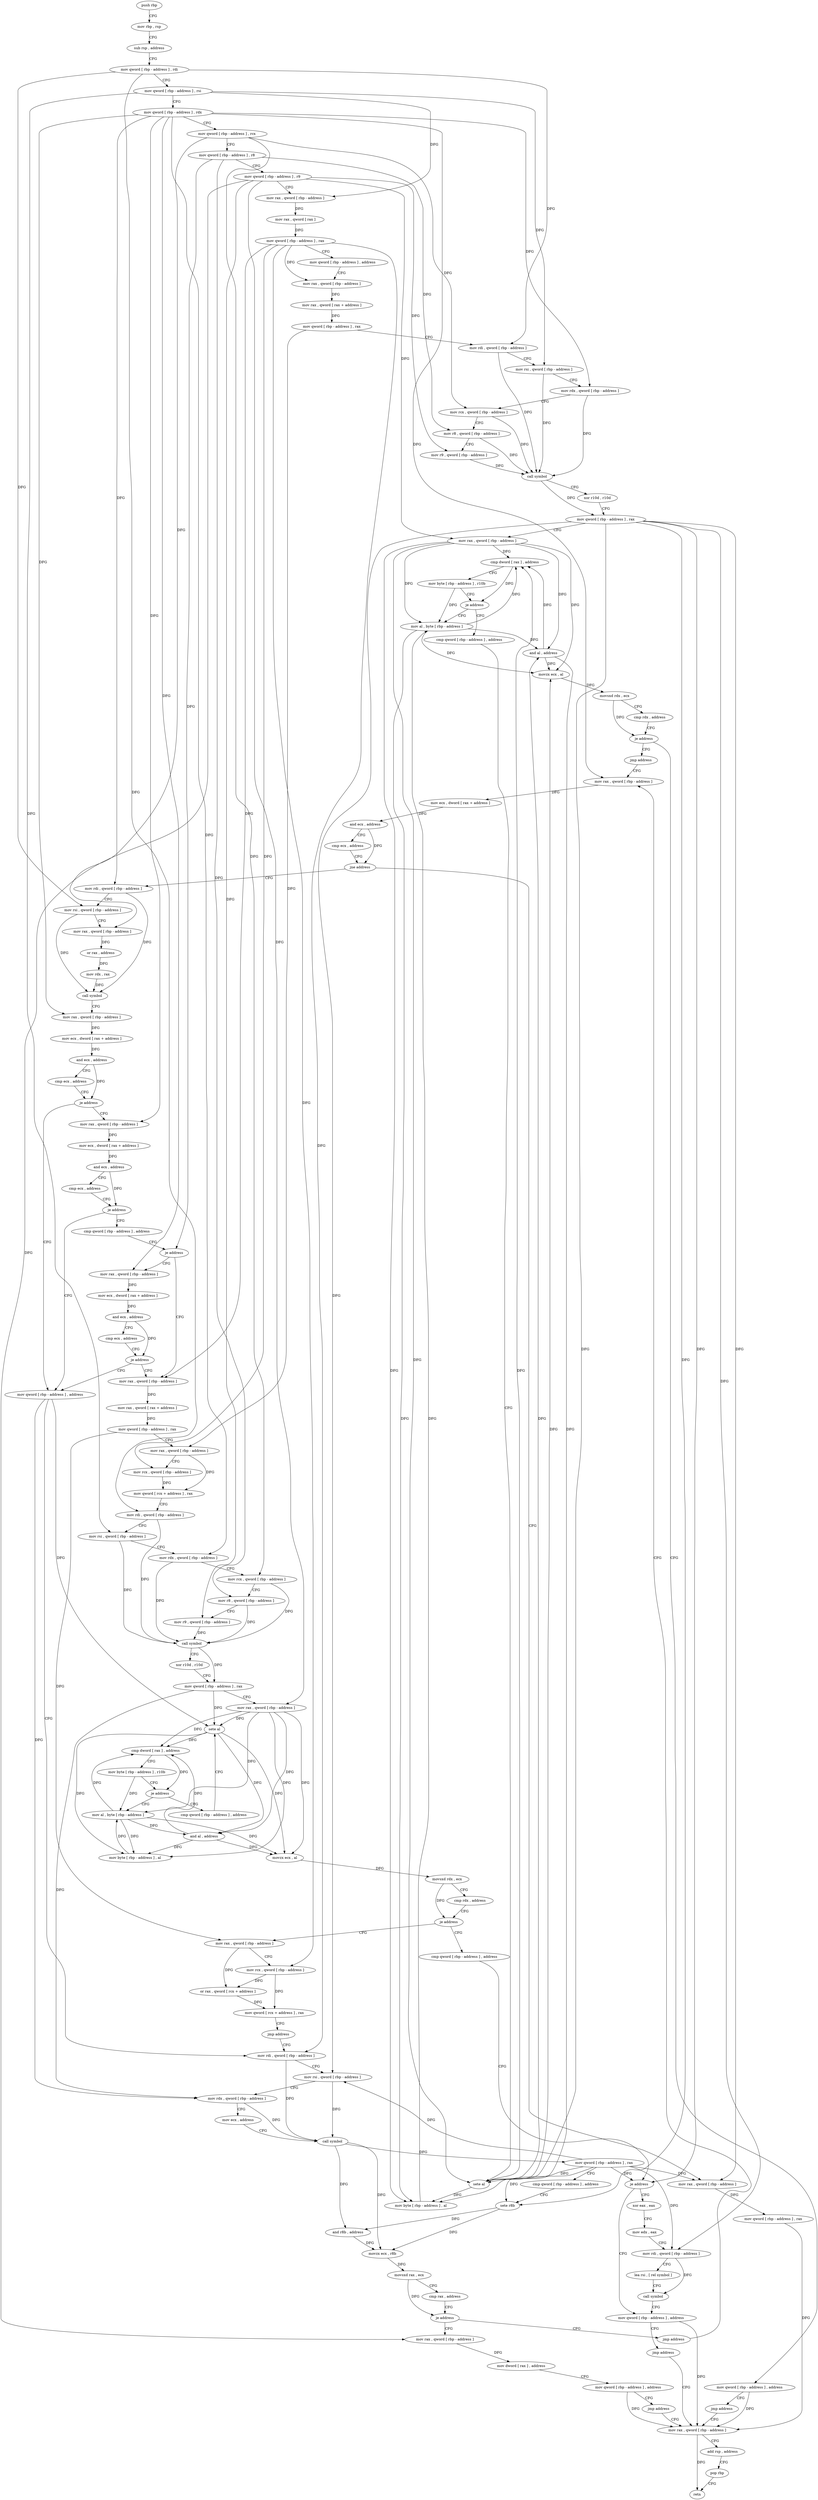 digraph "func" {
"4261152" [label = "push rbp" ]
"4261153" [label = "mov rbp , rsp" ]
"4261156" [label = "sub rsp , address" ]
"4261160" [label = "mov qword [ rbp - address ] , rdi" ]
"4261164" [label = "mov qword [ rbp - address ] , rsi" ]
"4261168" [label = "mov qword [ rbp - address ] , rdx" ]
"4261172" [label = "mov qword [ rbp - address ] , rcx" ]
"4261176" [label = "mov qword [ rbp - address ] , r8" ]
"4261180" [label = "mov qword [ rbp - address ] , r9" ]
"4261184" [label = "mov rax , qword [ rbp - address ]" ]
"4261188" [label = "mov rax , qword [ rax ]" ]
"4261191" [label = "mov qword [ rbp - address ] , rax" ]
"4261195" [label = "mov qword [ rbp - address ] , address" ]
"4261203" [label = "mov rax , qword [ rbp - address ]" ]
"4261207" [label = "mov rax , qword [ rax + address ]" ]
"4261214" [label = "mov qword [ rbp - address ] , rax" ]
"4261218" [label = "mov rdi , qword [ rbp - address ]" ]
"4261222" [label = "mov rsi , qword [ rbp - address ]" ]
"4261226" [label = "mov rdx , qword [ rbp - address ]" ]
"4261230" [label = "mov rcx , qword [ rbp - address ]" ]
"4261234" [label = "mov r8 , qword [ rbp - address ]" ]
"4261238" [label = "mov r9 , qword [ rbp - address ]" ]
"4261242" [label = "call symbol" ]
"4261247" [label = "xor r10d , r10d" ]
"4261250" [label = "mov qword [ rbp - address ] , rax" ]
"4261254" [label = "mov rax , qword [ rbp - address ]" ]
"4261258" [label = "cmp dword [ rax ] , address" ]
"4261261" [label = "mov byte [ rbp - address ] , r10b" ]
"4261265" [label = "je address" ]
"4261282" [label = "mov al , byte [ rbp - address ]" ]
"4261271" [label = "cmp qword [ rbp - address ] , address" ]
"4261285" [label = "and al , address" ]
"4261287" [label = "movzx ecx , al" ]
"4261290" [label = "movsxd rdx , ecx" ]
"4261293" [label = "cmp rdx , address" ]
"4261297" [label = "je address" ]
"4261316" [label = "jmp address" ]
"4261303" [label = "mov qword [ rbp - address ] , address" ]
"4261276" [label = "sete al" ]
"4261279" [label = "mov byte [ rbp - address ] , al" ]
"4261321" [label = "mov rax , qword [ rbp - address ]" ]
"4261311" [label = "jmp address" ]
"4261732" [label = "mov rax , qword [ rbp - address ]" ]
"4261325" [label = "mov ecx , dword [ rax + address ]" ]
"4261328" [label = "and ecx , address" ]
"4261334" [label = "cmp ecx , address" ]
"4261337" [label = "jne address" ]
"4261724" [label = "mov rax , qword [ rbp - address ]" ]
"4261343" [label = "mov rdi , qword [ rbp - address ]" ]
"4261736" [label = "add rsp , address" ]
"4261740" [label = "pop rbp" ]
"4261741" [label = "retn" ]
"4261728" [label = "mov qword [ rbp - address ] , rax" ]
"4261347" [label = "mov rsi , qword [ rbp - address ]" ]
"4261351" [label = "mov rax , qword [ rbp - address ]" ]
"4261355" [label = "or rax , address" ]
"4261361" [label = "mov rdx , rax" ]
"4261364" [label = "call symbol" ]
"4261369" [label = "mov rax , qword [ rbp - address ]" ]
"4261373" [label = "mov ecx , dword [ rax + address ]" ]
"4261376" [label = "and ecx , address" ]
"4261382" [label = "cmp ecx , address" ]
"4261385" [label = "je address" ]
"4261632" [label = "mov qword [ rbp - address ] , address" ]
"4261391" [label = "mov rax , qword [ rbp - address ]" ]
"4261640" [label = "mov rdi , qword [ rbp - address ]" ]
"4261395" [label = "mov ecx , dword [ rax + address ]" ]
"4261398" [label = "and ecx , address" ]
"4261404" [label = "cmp ecx , address" ]
"4261407" [label = "je address" ]
"4261413" [label = "cmp qword [ rbp - address ] , address" ]
"4261719" [label = "jmp address" ]
"4261696" [label = "mov rax , qword [ rbp - address ]" ]
"4261700" [label = "mov dword [ rax ] , address" ]
"4261706" [label = "mov qword [ rbp - address ] , address" ]
"4261714" [label = "jmp address" ]
"4261418" [label = "je address" ]
"4261446" [label = "mov rax , qword [ rbp - address ]" ]
"4261424" [label = "mov rax , qword [ rbp - address ]" ]
"4261450" [label = "mov rax , qword [ rax + address ]" ]
"4261457" [label = "mov qword [ rbp - address ] , rax" ]
"4261461" [label = "mov rax , qword [ rbp - address ]" ]
"4261465" [label = "mov rcx , qword [ rbp - address ]" ]
"4261469" [label = "mov qword [ rcx + address ] , rax" ]
"4261476" [label = "mov rdi , qword [ rbp - address ]" ]
"4261480" [label = "mov rsi , qword [ rbp - address ]" ]
"4261484" [label = "mov rdx , qword [ rbp - address ]" ]
"4261488" [label = "mov rcx , qword [ rbp - address ]" ]
"4261492" [label = "mov r8 , qword [ rbp - address ]" ]
"4261496" [label = "mov r9 , qword [ rbp - address ]" ]
"4261500" [label = "call symbol" ]
"4261505" [label = "xor r10d , r10d" ]
"4261508" [label = "mov qword [ rbp - address ] , rax" ]
"4261512" [label = "mov rax , qword [ rbp - address ]" ]
"4261516" [label = "cmp dword [ rax ] , address" ]
"4261519" [label = "mov byte [ rbp - address ] , r10b" ]
"4261523" [label = "je address" ]
"4261540" [label = "mov al , byte [ rbp - address ]" ]
"4261529" [label = "cmp qword [ rbp - address ] , address" ]
"4261428" [label = "mov ecx , dword [ rax + address ]" ]
"4261431" [label = "and ecx , address" ]
"4261437" [label = "cmp ecx , address" ]
"4261440" [label = "je address" ]
"4261543" [label = "and al , address" ]
"4261545" [label = "movzx ecx , al" ]
"4261548" [label = "movsxd rdx , ecx" ]
"4261551" [label = "cmp rdx , address" ]
"4261555" [label = "je address" ]
"4261605" [label = "mov rax , qword [ rbp - address ]" ]
"4261561" [label = "cmp qword [ rbp - address ] , address" ]
"4261534" [label = "sete al" ]
"4261537" [label = "mov byte [ rbp - address ] , al" ]
"4261609" [label = "mov rcx , qword [ rbp - address ]" ]
"4261613" [label = "or rax , qword [ rcx + address ]" ]
"4261620" [label = "mov qword [ rcx + address ] , rax" ]
"4261627" [label = "jmp address" ]
"4261566" [label = "je address" ]
"4261592" [label = "mov qword [ rbp - address ] , address" ]
"4261572" [label = "xor eax , eax" ]
"4261644" [label = "mov rsi , qword [ rbp - address ]" ]
"4261648" [label = "mov rdx , qword [ rbp - address ]" ]
"4261652" [label = "mov ecx , address" ]
"4261657" [label = "call symbol" ]
"4261662" [label = "mov qword [ rbp - address ] , rax" ]
"4261666" [label = "cmp qword [ rbp - address ] , address" ]
"4261671" [label = "sete r8b" ]
"4261675" [label = "and r8b , address" ]
"4261679" [label = "movzx ecx , r8b" ]
"4261683" [label = "movsxd rax , ecx" ]
"4261686" [label = "cmp rax , address" ]
"4261690" [label = "je address" ]
"4261600" [label = "jmp address" ]
"4261574" [label = "mov edx , eax" ]
"4261576" [label = "mov rdi , qword [ rbp - address ]" ]
"4261580" [label = "lea rsi , [ rel symbol ]" ]
"4261587" [label = "call symbol" ]
"4261152" -> "4261153" [ label = "CFG" ]
"4261153" -> "4261156" [ label = "CFG" ]
"4261156" -> "4261160" [ label = "CFG" ]
"4261160" -> "4261164" [ label = "CFG" ]
"4261160" -> "4261218" [ label = "DFG" ]
"4261160" -> "4261347" [ label = "DFG" ]
"4261160" -> "4261476" [ label = "DFG" ]
"4261164" -> "4261168" [ label = "CFG" ]
"4261164" -> "4261184" [ label = "DFG" ]
"4261164" -> "4261222" [ label = "DFG" ]
"4261164" -> "4261480" [ label = "DFG" ]
"4261168" -> "4261172" [ label = "CFG" ]
"4261168" -> "4261226" [ label = "DFG" ]
"4261168" -> "4261321" [ label = "DFG" ]
"4261168" -> "4261343" [ label = "DFG" ]
"4261168" -> "4261369" [ label = "DFG" ]
"4261168" -> "4261391" [ label = "DFG" ]
"4261168" -> "4261484" [ label = "DFG" ]
"4261168" -> "4261424" [ label = "DFG" ]
"4261172" -> "4261176" [ label = "CFG" ]
"4261172" -> "4261230" [ label = "DFG" ]
"4261172" -> "4261351" [ label = "DFG" ]
"4261172" -> "4261488" [ label = "DFG" ]
"4261176" -> "4261180" [ label = "CFG" ]
"4261176" -> "4261234" [ label = "DFG" ]
"4261176" -> "4261418" [ label = "DFG" ]
"4261176" -> "4261492" [ label = "DFG" ]
"4261180" -> "4261184" [ label = "CFG" ]
"4261180" -> "4261238" [ label = "DFG" ]
"4261180" -> "4261254" [ label = "DFG" ]
"4261180" -> "4261696" [ label = "DFG" ]
"4261180" -> "4261496" [ label = "DFG" ]
"4261180" -> "4261512" [ label = "DFG" ]
"4261184" -> "4261188" [ label = "DFG" ]
"4261188" -> "4261191" [ label = "DFG" ]
"4261191" -> "4261195" [ label = "CFG" ]
"4261191" -> "4261203" [ label = "DFG" ]
"4261191" -> "4261640" [ label = "DFG" ]
"4261191" -> "4261446" [ label = "DFG" ]
"4261191" -> "4261465" [ label = "DFG" ]
"4261191" -> "4261609" [ label = "DFG" ]
"4261195" -> "4261203" [ label = "CFG" ]
"4261203" -> "4261207" [ label = "DFG" ]
"4261207" -> "4261214" [ label = "DFG" ]
"4261214" -> "4261218" [ label = "CFG" ]
"4261214" -> "4261461" [ label = "DFG" ]
"4261218" -> "4261222" [ label = "CFG" ]
"4261218" -> "4261242" [ label = "DFG" ]
"4261222" -> "4261226" [ label = "CFG" ]
"4261222" -> "4261242" [ label = "DFG" ]
"4261226" -> "4261230" [ label = "CFG" ]
"4261226" -> "4261242" [ label = "DFG" ]
"4261230" -> "4261234" [ label = "CFG" ]
"4261230" -> "4261242" [ label = "DFG" ]
"4261234" -> "4261238" [ label = "CFG" ]
"4261234" -> "4261242" [ label = "DFG" ]
"4261238" -> "4261242" [ label = "DFG" ]
"4261242" -> "4261247" [ label = "CFG" ]
"4261242" -> "4261250" [ label = "DFG" ]
"4261247" -> "4261250" [ label = "CFG" ]
"4261250" -> "4261254" [ label = "CFG" ]
"4261250" -> "4261276" [ label = "DFG" ]
"4261250" -> "4261724" [ label = "DFG" ]
"4261250" -> "4261644" [ label = "DFG" ]
"4261250" -> "4261671" [ label = "DFG" ]
"4261250" -> "4261566" [ label = "DFG" ]
"4261250" -> "4261576" [ label = "DFG" ]
"4261254" -> "4261258" [ label = "DFG" ]
"4261254" -> "4261282" [ label = "DFG" ]
"4261254" -> "4261285" [ label = "DFG" ]
"4261254" -> "4261287" [ label = "DFG" ]
"4261254" -> "4261276" [ label = "DFG" ]
"4261254" -> "4261279" [ label = "DFG" ]
"4261258" -> "4261261" [ label = "CFG" ]
"4261258" -> "4261265" [ label = "DFG" ]
"4261261" -> "4261265" [ label = "CFG" ]
"4261261" -> "4261282" [ label = "DFG" ]
"4261265" -> "4261282" [ label = "CFG" ]
"4261265" -> "4261271" [ label = "CFG" ]
"4261282" -> "4261285" [ label = "DFG" ]
"4261282" -> "4261258" [ label = "DFG" ]
"4261282" -> "4261287" [ label = "DFG" ]
"4261282" -> "4261279" [ label = "DFG" ]
"4261271" -> "4261276" [ label = "CFG" ]
"4261285" -> "4261287" [ label = "DFG" ]
"4261285" -> "4261258" [ label = "DFG" ]
"4261285" -> "4261279" [ label = "DFG" ]
"4261287" -> "4261290" [ label = "DFG" ]
"4261290" -> "4261293" [ label = "CFG" ]
"4261290" -> "4261297" [ label = "DFG" ]
"4261293" -> "4261297" [ label = "CFG" ]
"4261297" -> "4261316" [ label = "CFG" ]
"4261297" -> "4261303" [ label = "CFG" ]
"4261316" -> "4261321" [ label = "CFG" ]
"4261303" -> "4261311" [ label = "CFG" ]
"4261303" -> "4261732" [ label = "DFG" ]
"4261276" -> "4261279" [ label = "DFG" ]
"4261276" -> "4261258" [ label = "DFG" ]
"4261276" -> "4261285" [ label = "DFG" ]
"4261276" -> "4261287" [ label = "DFG" ]
"4261279" -> "4261282" [ label = "DFG" ]
"4261321" -> "4261325" [ label = "DFG" ]
"4261311" -> "4261732" [ label = "CFG" ]
"4261732" -> "4261736" [ label = "CFG" ]
"4261732" -> "4261741" [ label = "DFG" ]
"4261325" -> "4261328" [ label = "DFG" ]
"4261328" -> "4261334" [ label = "CFG" ]
"4261328" -> "4261337" [ label = "DFG" ]
"4261334" -> "4261337" [ label = "CFG" ]
"4261337" -> "4261724" [ label = "CFG" ]
"4261337" -> "4261343" [ label = "CFG" ]
"4261724" -> "4261728" [ label = "DFG" ]
"4261343" -> "4261347" [ label = "CFG" ]
"4261343" -> "4261364" [ label = "DFG" ]
"4261736" -> "4261740" [ label = "CFG" ]
"4261740" -> "4261741" [ label = "CFG" ]
"4261728" -> "4261732" [ label = "DFG" ]
"4261347" -> "4261351" [ label = "CFG" ]
"4261347" -> "4261364" [ label = "DFG" ]
"4261351" -> "4261355" [ label = "DFG" ]
"4261355" -> "4261361" [ label = "DFG" ]
"4261361" -> "4261364" [ label = "DFG" ]
"4261364" -> "4261369" [ label = "CFG" ]
"4261369" -> "4261373" [ label = "DFG" ]
"4261373" -> "4261376" [ label = "DFG" ]
"4261376" -> "4261382" [ label = "CFG" ]
"4261376" -> "4261385" [ label = "DFG" ]
"4261382" -> "4261385" [ label = "CFG" ]
"4261385" -> "4261632" [ label = "CFG" ]
"4261385" -> "4261391" [ label = "CFG" ]
"4261632" -> "4261640" [ label = "CFG" ]
"4261632" -> "4261648" [ label = "DFG" ]
"4261632" -> "4261534" [ label = "DFG" ]
"4261391" -> "4261395" [ label = "DFG" ]
"4261640" -> "4261644" [ label = "CFG" ]
"4261640" -> "4261657" [ label = "DFG" ]
"4261395" -> "4261398" [ label = "DFG" ]
"4261398" -> "4261404" [ label = "CFG" ]
"4261398" -> "4261407" [ label = "DFG" ]
"4261404" -> "4261407" [ label = "CFG" ]
"4261407" -> "4261632" [ label = "CFG" ]
"4261407" -> "4261413" [ label = "CFG" ]
"4261413" -> "4261418" [ label = "CFG" ]
"4261719" -> "4261321" [ label = "CFG" ]
"4261696" -> "4261700" [ label = "DFG" ]
"4261700" -> "4261706" [ label = "CFG" ]
"4261706" -> "4261714" [ label = "CFG" ]
"4261706" -> "4261732" [ label = "DFG" ]
"4261714" -> "4261732" [ label = "CFG" ]
"4261418" -> "4261446" [ label = "CFG" ]
"4261418" -> "4261424" [ label = "CFG" ]
"4261446" -> "4261450" [ label = "DFG" ]
"4261424" -> "4261428" [ label = "DFG" ]
"4261450" -> "4261457" [ label = "DFG" ]
"4261457" -> "4261461" [ label = "CFG" ]
"4261457" -> "4261605" [ label = "DFG" ]
"4261461" -> "4261465" [ label = "CFG" ]
"4261461" -> "4261469" [ label = "DFG" ]
"4261465" -> "4261469" [ label = "DFG" ]
"4261469" -> "4261476" [ label = "CFG" ]
"4261476" -> "4261480" [ label = "CFG" ]
"4261476" -> "4261500" [ label = "DFG" ]
"4261480" -> "4261484" [ label = "CFG" ]
"4261480" -> "4261500" [ label = "DFG" ]
"4261484" -> "4261488" [ label = "CFG" ]
"4261484" -> "4261500" [ label = "DFG" ]
"4261488" -> "4261492" [ label = "CFG" ]
"4261488" -> "4261500" [ label = "DFG" ]
"4261492" -> "4261496" [ label = "CFG" ]
"4261492" -> "4261500" [ label = "DFG" ]
"4261496" -> "4261500" [ label = "DFG" ]
"4261500" -> "4261505" [ label = "CFG" ]
"4261500" -> "4261508" [ label = "DFG" ]
"4261505" -> "4261508" [ label = "CFG" ]
"4261508" -> "4261512" [ label = "CFG" ]
"4261508" -> "4261648" [ label = "DFG" ]
"4261508" -> "4261534" [ label = "DFG" ]
"4261512" -> "4261516" [ label = "DFG" ]
"4261512" -> "4261540" [ label = "DFG" ]
"4261512" -> "4261543" [ label = "DFG" ]
"4261512" -> "4261545" [ label = "DFG" ]
"4261512" -> "4261534" [ label = "DFG" ]
"4261512" -> "4261537" [ label = "DFG" ]
"4261516" -> "4261519" [ label = "CFG" ]
"4261516" -> "4261523" [ label = "DFG" ]
"4261519" -> "4261523" [ label = "CFG" ]
"4261519" -> "4261540" [ label = "DFG" ]
"4261523" -> "4261540" [ label = "CFG" ]
"4261523" -> "4261529" [ label = "CFG" ]
"4261540" -> "4261543" [ label = "DFG" ]
"4261540" -> "4261516" [ label = "DFG" ]
"4261540" -> "4261545" [ label = "DFG" ]
"4261540" -> "4261537" [ label = "DFG" ]
"4261529" -> "4261534" [ label = "CFG" ]
"4261428" -> "4261431" [ label = "DFG" ]
"4261431" -> "4261437" [ label = "CFG" ]
"4261431" -> "4261440" [ label = "DFG" ]
"4261437" -> "4261440" [ label = "CFG" ]
"4261440" -> "4261632" [ label = "CFG" ]
"4261440" -> "4261446" [ label = "CFG" ]
"4261543" -> "4261545" [ label = "DFG" ]
"4261543" -> "4261516" [ label = "DFG" ]
"4261543" -> "4261537" [ label = "DFG" ]
"4261545" -> "4261548" [ label = "DFG" ]
"4261548" -> "4261551" [ label = "CFG" ]
"4261548" -> "4261555" [ label = "DFG" ]
"4261551" -> "4261555" [ label = "CFG" ]
"4261555" -> "4261605" [ label = "CFG" ]
"4261555" -> "4261561" [ label = "CFG" ]
"4261605" -> "4261609" [ label = "CFG" ]
"4261605" -> "4261613" [ label = "DFG" ]
"4261561" -> "4261566" [ label = "CFG" ]
"4261534" -> "4261537" [ label = "DFG" ]
"4261534" -> "4261516" [ label = "DFG" ]
"4261534" -> "4261543" [ label = "DFG" ]
"4261534" -> "4261545" [ label = "DFG" ]
"4261537" -> "4261540" [ label = "DFG" ]
"4261609" -> "4261613" [ label = "DFG" ]
"4261609" -> "4261620" [ label = "DFG" ]
"4261613" -> "4261620" [ label = "DFG" ]
"4261620" -> "4261627" [ label = "CFG" ]
"4261627" -> "4261640" [ label = "CFG" ]
"4261566" -> "4261592" [ label = "CFG" ]
"4261566" -> "4261572" [ label = "CFG" ]
"4261592" -> "4261600" [ label = "CFG" ]
"4261592" -> "4261732" [ label = "DFG" ]
"4261572" -> "4261574" [ label = "CFG" ]
"4261644" -> "4261648" [ label = "CFG" ]
"4261644" -> "4261657" [ label = "DFG" ]
"4261648" -> "4261652" [ label = "CFG" ]
"4261648" -> "4261657" [ label = "DFG" ]
"4261652" -> "4261657" [ label = "CFG" ]
"4261657" -> "4261662" [ label = "DFG" ]
"4261657" -> "4261675" [ label = "DFG" ]
"4261657" -> "4261679" [ label = "DFG" ]
"4261662" -> "4261666" [ label = "CFG" ]
"4261662" -> "4261276" [ label = "DFG" ]
"4261662" -> "4261724" [ label = "DFG" ]
"4261662" -> "4261644" [ label = "DFG" ]
"4261662" -> "4261671" [ label = "DFG" ]
"4261662" -> "4261566" [ label = "DFG" ]
"4261662" -> "4261576" [ label = "DFG" ]
"4261666" -> "4261671" [ label = "CFG" ]
"4261671" -> "4261675" [ label = "DFG" ]
"4261671" -> "4261679" [ label = "DFG" ]
"4261675" -> "4261679" [ label = "DFG" ]
"4261679" -> "4261683" [ label = "DFG" ]
"4261683" -> "4261686" [ label = "CFG" ]
"4261683" -> "4261690" [ label = "DFG" ]
"4261686" -> "4261690" [ label = "CFG" ]
"4261690" -> "4261719" [ label = "CFG" ]
"4261690" -> "4261696" [ label = "CFG" ]
"4261600" -> "4261732" [ label = "CFG" ]
"4261574" -> "4261576" [ label = "CFG" ]
"4261576" -> "4261580" [ label = "CFG" ]
"4261576" -> "4261587" [ label = "DFG" ]
"4261580" -> "4261587" [ label = "CFG" ]
"4261587" -> "4261592" [ label = "CFG" ]
}
